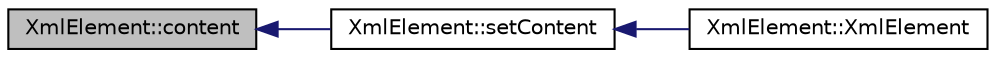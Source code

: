 digraph "XmlElement::content"
{
  edge [fontname="Helvetica",fontsize="10",labelfontname="Helvetica",labelfontsize="10"];
  node [fontname="Helvetica",fontsize="10",shape=record];
  rankdir="LR";
  Node1 [label="XmlElement::content",height=0.2,width=0.4,color="black", fillcolor="grey75", style="filled", fontcolor="black"];
  Node1 -> Node2 [dir="back",color="midnightblue",fontsize="10",style="solid",fontname="Helvetica"];
  Node2 [label="XmlElement::setContent",height=0.2,width=0.4,color="black", fillcolor="white", style="filled",URL="$class_xml_element.html#aaf32abf7cdaf31b8896f52a7859d9826",tooltip="Sets the content of the element. "];
  Node2 -> Node3 [dir="back",color="midnightblue",fontsize="10",style="solid",fontname="Helvetica"];
  Node3 [label="XmlElement::XmlElement",height=0.2,width=0.4,color="black", fillcolor="white", style="filled",URL="$class_xml_element.html#a879b90d96dc87b6f7ebb9c67ba92cb73",tooltip="Constructs an element with the specified name and numeric content. "];
}
